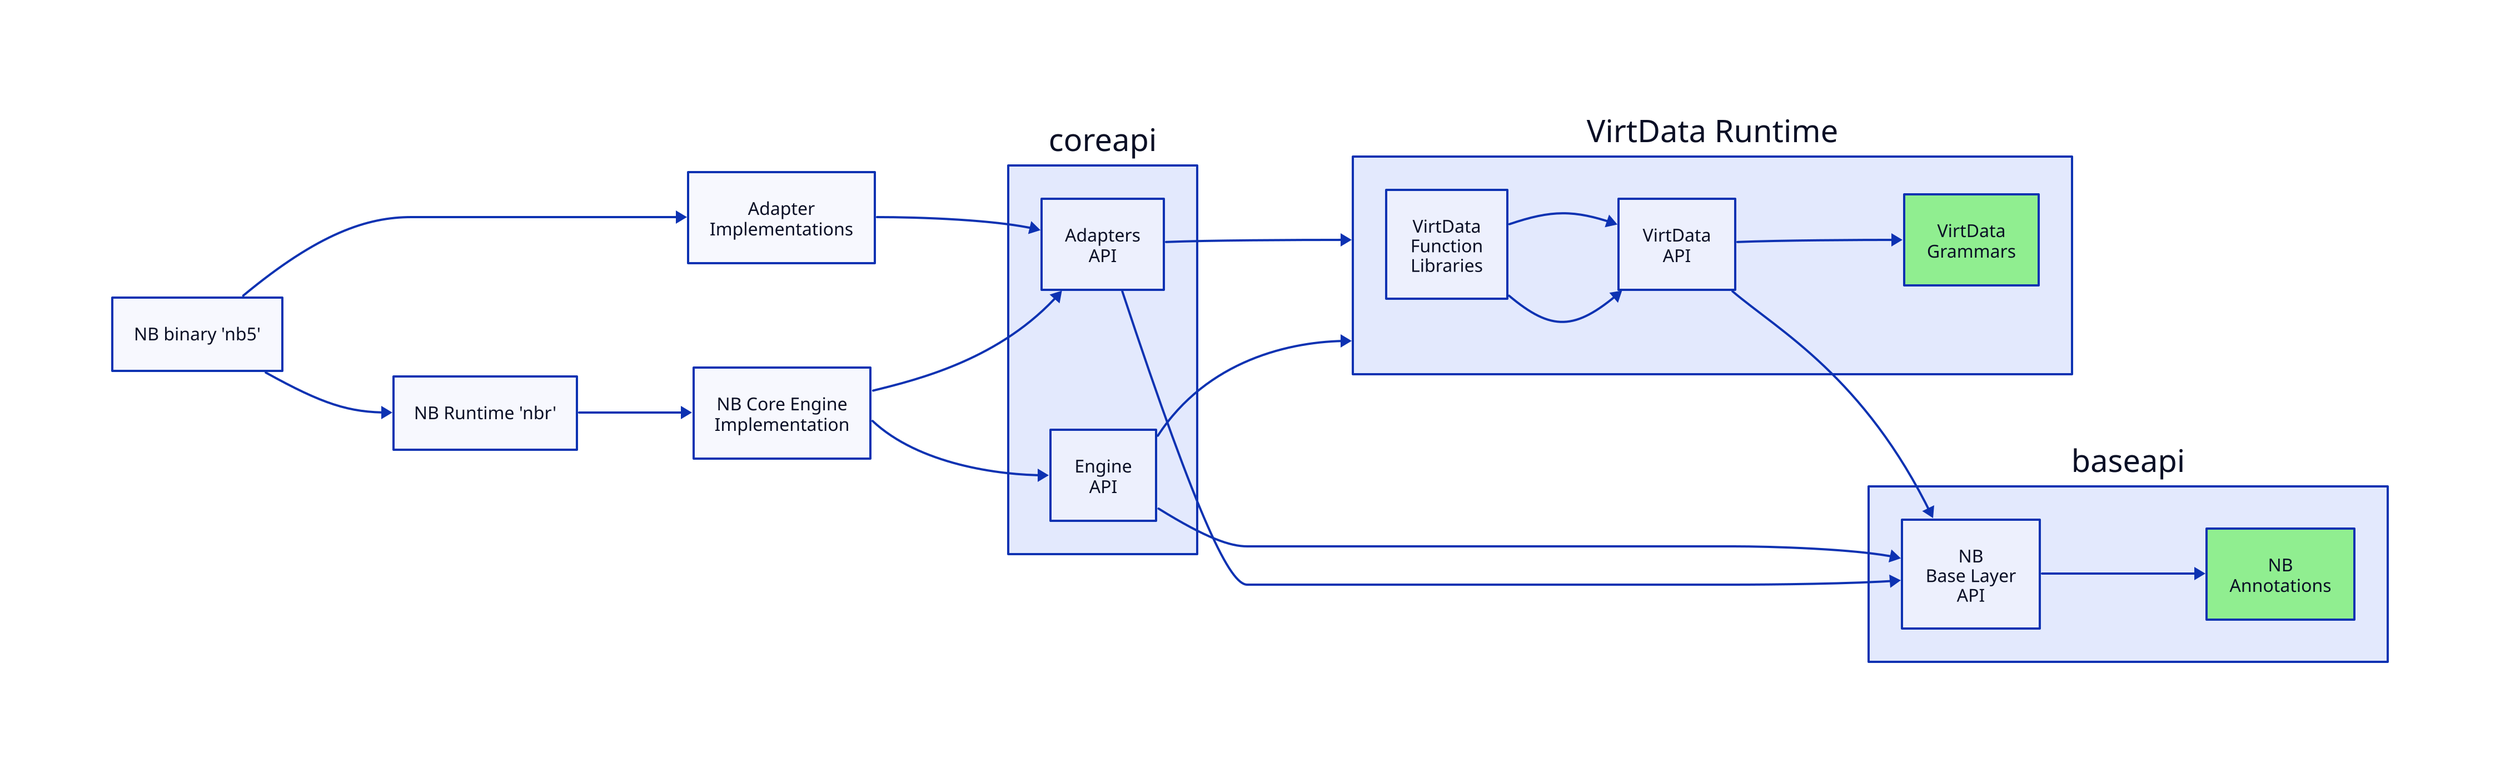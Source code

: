 direction: right
classes: {
 api: {
  style: {
   fill: lightblue
  }
 }
}
classes: {
 auxapi: {
  style: {
   fill: lightgreen
  }
 }
}



adapters: "Adapter\nImplementations"
nb5: "NB binary 'nb5'"
nbr: "NB Runtime 'nbr'"
engine: "NB Core Engine\nImplementation"
virtdata: "VirtData Runtime"

coreapi.adapters-api: "Adapters\nAPI"
coreapi.engine-api: "Engine\nAPI"
baseapi.nb-api: "NB\nBase Layer\nAPI"
baseapi.nb-annotations: "NB\nAnnotations"
virtdata.virtdata-api: "VirtData\nAPI"
virtdata.virtdata-lang: "VirtData\nGrammars"
*-api.class: api
*.*-annotations.class: auxapi
*.*-lang.class: auxapi

virtdata.virtdata-libs: "VirtData\nFunction\nLibraries"

nb5 -> nbr
nb5 -> adapters
adapters -> coreapi.adapters-api
nbr -> engine

engine -> coreapi.engine-api
coreapi.adapters-api -> virtdata

coreapi.engine-api -> virtdata
coreapi.engine-api -> baseapi.nb-api
coreapi.adapters-api -> baseapi.nb-api
engine -> coreapi.adapters-api
virtdata.virtdata-libs -> virtdata.virtdata-api
virtdata.virtdata-api -> baseapi.nb-api

virtdata {
 virtdata-lang
 virtdata-api
 virtdata-libs
 virtdata-libs -> virtdata-api
 virtdata-api -> virtdata-lang
}
baseapi {
 nb-annotations
 nb-api
 nb-api -> nb-annotations
}

coreapi {
 adapters-api
 engine-api
}

